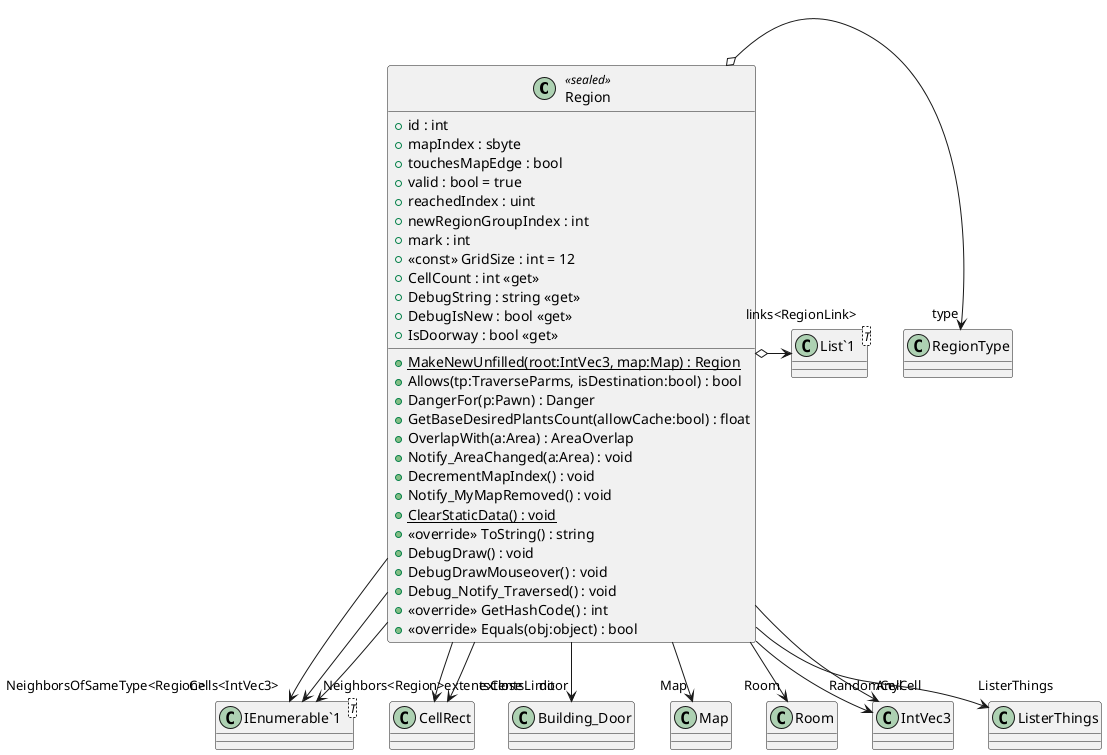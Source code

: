 @startuml
class Region <<sealed>> {
    + id : int
    + mapIndex : sbyte
    + touchesMapEdge : bool
    + valid : bool = true
    + reachedIndex : uint
    + newRegionGroupIndex : int
    + mark : int
    + <<const>> GridSize : int = 12
    + CellCount : int <<get>>
    + DebugString : string <<get>>
    + DebugIsNew : bool <<get>>
    + IsDoorway : bool <<get>>
    + {static} MakeNewUnfilled(root:IntVec3, map:Map) : Region
    + Allows(tp:TraverseParms, isDestination:bool) : bool
    + DangerFor(p:Pawn) : Danger
    + GetBaseDesiredPlantsCount(allowCache:bool) : float
    + OverlapWith(a:Area) : AreaOverlap
    + Notify_AreaChanged(a:Area) : void
    + DecrementMapIndex() : void
    + Notify_MyMapRemoved() : void
    + {static} ClearStaticData() : void
    + <<override>> ToString() : string
    + DebugDraw() : void
    + DebugDrawMouseover() : void
    + Debug_Notify_Traversed() : void
    + <<override>> GetHashCode() : int
    + <<override>> Equals(obj:object) : bool
}
class "List`1"<T> {
}
class "IEnumerable`1"<T> {
}
Region o-> "type" RegionType
Region o-> "links<RegionLink>" "List`1"
Region --> "extentsClose" CellRect
Region --> "extentsLimit" CellRect
Region --> "door" Building_Door
Region --> "Map" Map
Region --> "Cells<IntVec3>" "IEnumerable`1"
Region --> "Neighbors<Region>" "IEnumerable`1"
Region --> "NeighborsOfSameType<Region>" "IEnumerable`1"
Region --> "Room" Room
Region --> "RandomCell" IntVec3
Region --> "AnyCell" IntVec3
Region --> "ListerThings" ListerThings
@enduml

